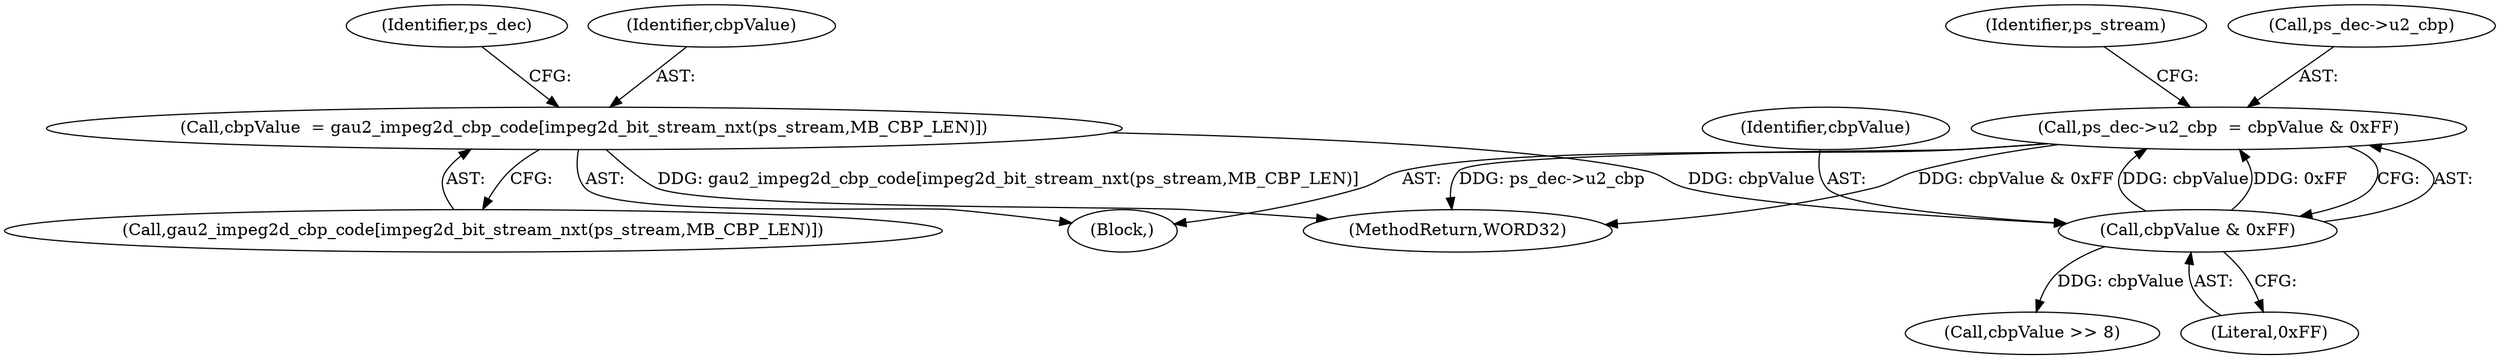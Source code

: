 digraph "0_Android_58a6822d7140137ce957c6d2fc20bae1374186c1_1@pointer" {
"1000625" [label="(Call,ps_dec->u2_cbp  = cbpValue & 0xFF)"];
"1000629" [label="(Call,cbpValue & 0xFF)"];
"1000618" [label="(Call,cbpValue  = gau2_impeg2d_cbp_code[impeg2d_bit_stream_nxt(ps_stream,MB_CBP_LEN)])"];
"1000618" [label="(Call,cbpValue  = gau2_impeg2d_cbp_code[impeg2d_bit_stream_nxt(ps_stream,MB_CBP_LEN)])"];
"1000633" [label="(Identifier,ps_stream)"];
"1000627" [label="(Identifier,ps_dec)"];
"1000635" [label="(Call,cbpValue >> 8)"];
"1000620" [label="(Call,gau2_impeg2d_cbp_code[impeg2d_bit_stream_nxt(ps_stream,MB_CBP_LEN)])"];
"1000631" [label="(Literal,0xFF)"];
"1000625" [label="(Call,ps_dec->u2_cbp  = cbpValue & 0xFF)"];
"1000648" [label="(MethodReturn,WORD32)"];
"1000630" [label="(Identifier,cbpValue)"];
"1000619" [label="(Identifier,cbpValue)"];
"1000626" [label="(Call,ps_dec->u2_cbp)"];
"1000616" [label="(Block,)"];
"1000629" [label="(Call,cbpValue & 0xFF)"];
"1000625" -> "1000616"  [label="AST: "];
"1000625" -> "1000629"  [label="CFG: "];
"1000626" -> "1000625"  [label="AST: "];
"1000629" -> "1000625"  [label="AST: "];
"1000633" -> "1000625"  [label="CFG: "];
"1000625" -> "1000648"  [label="DDG: cbpValue & 0xFF"];
"1000625" -> "1000648"  [label="DDG: ps_dec->u2_cbp"];
"1000629" -> "1000625"  [label="DDG: cbpValue"];
"1000629" -> "1000625"  [label="DDG: 0xFF"];
"1000629" -> "1000631"  [label="CFG: "];
"1000630" -> "1000629"  [label="AST: "];
"1000631" -> "1000629"  [label="AST: "];
"1000618" -> "1000629"  [label="DDG: cbpValue"];
"1000629" -> "1000635"  [label="DDG: cbpValue"];
"1000618" -> "1000616"  [label="AST: "];
"1000618" -> "1000620"  [label="CFG: "];
"1000619" -> "1000618"  [label="AST: "];
"1000620" -> "1000618"  [label="AST: "];
"1000627" -> "1000618"  [label="CFG: "];
"1000618" -> "1000648"  [label="DDG: gau2_impeg2d_cbp_code[impeg2d_bit_stream_nxt(ps_stream,MB_CBP_LEN)]"];
}

